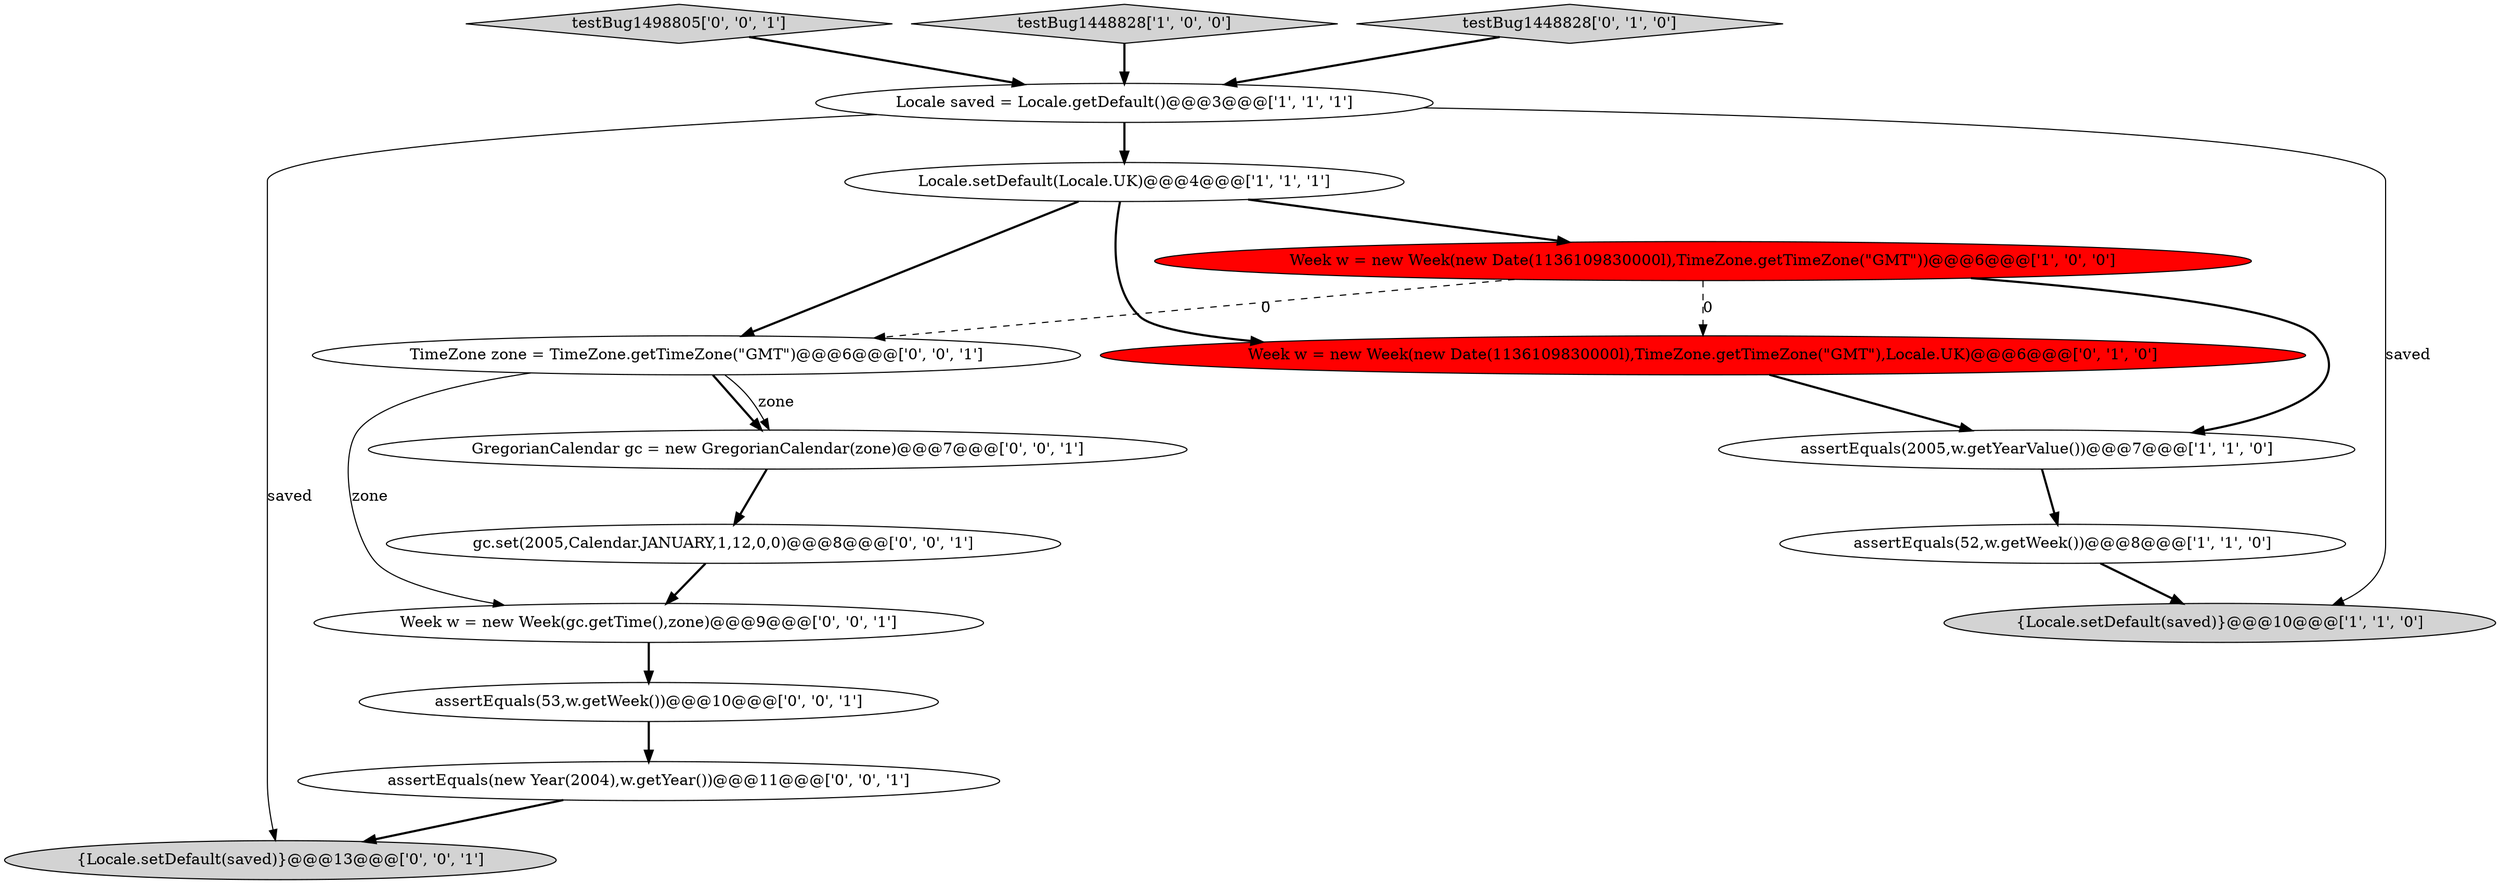 digraph {
9 [style = filled, label = "{Locale.setDefault(saved)}@@@13@@@['0', '0', '1']", fillcolor = lightgray, shape = ellipse image = "AAA0AAABBB3BBB"];
3 [style = filled, label = "Locale saved = Locale.getDefault()@@@3@@@['1', '1', '1']", fillcolor = white, shape = ellipse image = "AAA0AAABBB1BBB"];
1 [style = filled, label = "{Locale.setDefault(saved)}@@@10@@@['1', '1', '0']", fillcolor = lightgray, shape = ellipse image = "AAA0AAABBB1BBB"];
11 [style = filled, label = "assertEquals(53,w.getWeek())@@@10@@@['0', '0', '1']", fillcolor = white, shape = ellipse image = "AAA0AAABBB3BBB"];
12 [style = filled, label = "gc.set(2005,Calendar.JANUARY,1,12,0,0)@@@8@@@['0', '0', '1']", fillcolor = white, shape = ellipse image = "AAA0AAABBB3BBB"];
16 [style = filled, label = "testBug1498805['0', '0', '1']", fillcolor = lightgray, shape = diamond image = "AAA0AAABBB3BBB"];
2 [style = filled, label = "testBug1448828['1', '0', '0']", fillcolor = lightgray, shape = diamond image = "AAA0AAABBB1BBB"];
8 [style = filled, label = "Week w = new Week(new Date(1136109830000l),TimeZone.getTimeZone(\"GMT\"),Locale.UK)@@@6@@@['0', '1', '0']", fillcolor = red, shape = ellipse image = "AAA1AAABBB2BBB"];
15 [style = filled, label = "TimeZone zone = TimeZone.getTimeZone(\"GMT\")@@@6@@@['0', '0', '1']", fillcolor = white, shape = ellipse image = "AAA0AAABBB3BBB"];
6 [style = filled, label = "assertEquals(2005,w.getYearValue())@@@7@@@['1', '1', '0']", fillcolor = white, shape = ellipse image = "AAA0AAABBB1BBB"];
0 [style = filled, label = "Week w = new Week(new Date(1136109830000l),TimeZone.getTimeZone(\"GMT\"))@@@6@@@['1', '0', '0']", fillcolor = red, shape = ellipse image = "AAA1AAABBB1BBB"];
5 [style = filled, label = "Locale.setDefault(Locale.UK)@@@4@@@['1', '1', '1']", fillcolor = white, shape = ellipse image = "AAA0AAABBB1BBB"];
4 [style = filled, label = "assertEquals(52,w.getWeek())@@@8@@@['1', '1', '0']", fillcolor = white, shape = ellipse image = "AAA0AAABBB1BBB"];
13 [style = filled, label = "GregorianCalendar gc = new GregorianCalendar(zone)@@@7@@@['0', '0', '1']", fillcolor = white, shape = ellipse image = "AAA0AAABBB3BBB"];
14 [style = filled, label = "Week w = new Week(gc.getTime(),zone)@@@9@@@['0', '0', '1']", fillcolor = white, shape = ellipse image = "AAA0AAABBB3BBB"];
10 [style = filled, label = "assertEquals(new Year(2004),w.getYear())@@@11@@@['0', '0', '1']", fillcolor = white, shape = ellipse image = "AAA0AAABBB3BBB"];
7 [style = filled, label = "testBug1448828['0', '1', '0']", fillcolor = lightgray, shape = diamond image = "AAA0AAABBB2BBB"];
16->3 [style = bold, label=""];
5->8 [style = bold, label=""];
15->13 [style = bold, label=""];
3->9 [style = solid, label="saved"];
0->6 [style = bold, label=""];
2->3 [style = bold, label=""];
0->15 [style = dashed, label="0"];
5->15 [style = bold, label=""];
15->13 [style = solid, label="zone"];
8->6 [style = bold, label=""];
3->1 [style = solid, label="saved"];
7->3 [style = bold, label=""];
15->14 [style = solid, label="zone"];
6->4 [style = bold, label=""];
3->5 [style = bold, label=""];
13->12 [style = bold, label=""];
5->0 [style = bold, label=""];
11->10 [style = bold, label=""];
12->14 [style = bold, label=""];
0->8 [style = dashed, label="0"];
4->1 [style = bold, label=""];
10->9 [style = bold, label=""];
14->11 [style = bold, label=""];
}
